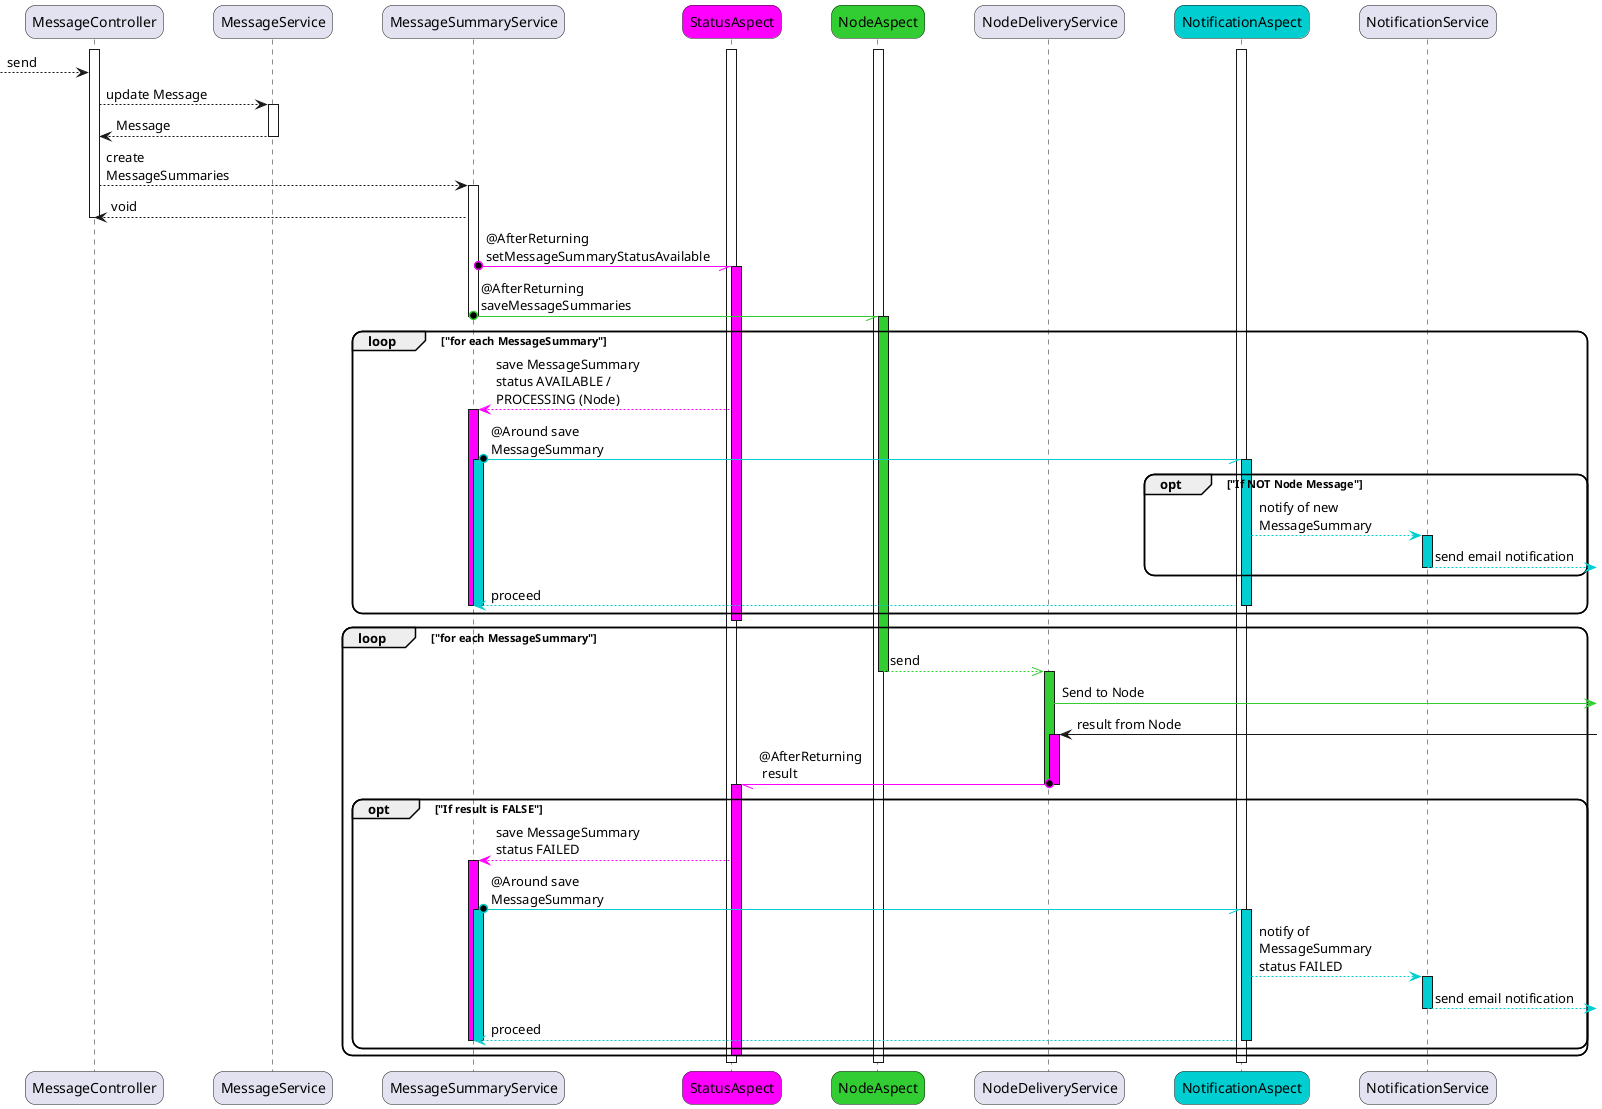 @startuml

skinparam Shadowing false
skinparam roundcorner 20
skinparam maxmessagesize 150

skinparam ParticipantPadding 20
skinparam BoxPadding 10
skinparam SequenceBoxBackgroundColor AliceBlue
skinparam ActorBorderColor SaddleBrown

participant MessageController
participant MessageService
participant MessageSummaryService
participant StatusAspect #Magenta
participant NodeAspect #LimeGreen
participant NodeDeliveryService
participant NotificationAspect #DarkTurquoise
participant NotificationService

activate NotificationAspect
activate NodeAspect
activate StatusAspect
activate MessageController

--> MessageController : send
MessageController --> MessageService: update Message
activate MessageService

MessageController <-- MessageService: Message
deactivate MessageService

MessageController --> MessageSummaryService: create MessageSummaries

activate MessageSummaryService
MessageController <-- MessageSummaryService: void
deactivate MessageController

MessageSummaryService o-[#Magenta]// StatusAspect: @AfterReturning setMessageSummaryStatusAvailable
activate StatusAspect #Magenta

MessageSummaryService o-[#LimeGreen]// NodeAspect : @AfterReturning saveMessageSummaries
deactivate MessageSummaryService
activate NodeAspect #LimeGreen

loop "for each MessageSummary"
    MessageSummaryService <[#Magenta]-- StatusAspect: save MessageSummary status AVAILABLE / PROCESSING (Node)
    activate MessageSummaryService #Magenta
    MessageSummaryService o-[#DarkTurquoise]// NotificationAspect: @Around save MessageSummary

    activate MessageSummaryService #DarkTurquoise
    activate NotificationAspect #DarkTurquoise
    opt "If NOT Node Message"
        NotificationAspect --[#DarkTurquoise]> NotificationService: notify of new MessageSummary
        activate NotificationService #DarkTurquoise
        NotificationService --[#DarkTurquoise]> : send email notification
        deactivate NotificationService
    end
    MessageSummaryService <[#DarkTurquoise]-- NotificationAspect : proceed
    deactivate NotificationAspect
    deactivate MessageSummaryService

    deactivate MessageSummaryService
end
deactivate StatusAspect

activate NodeAspect #LimeGreen


loop "for each MessageSummary"
    NodeAspect --[#LimeGreen]>> NodeDeliveryService: send
    deactivate NodeAspect

    activate NodeDeliveryService #LimeGreen
    NodeDeliveryService -[#LimeGreen]> : Send to Node
    NodeDeliveryService <- : result from Node
    activate NodeDeliveryService #Magenta
    StatusAspect \\[#Magenta]-o NodeDeliveryService: @AfterReturning \n result
    deactivate NodeDeliveryService
    activate StatusAspect #Magenta
    deactivate NodeDeliveryService

    opt "If result is FALSE"
        MessageSummaryService <[#Magenta]-- StatusAspect: save MessageSummary status FAILED
        activate MessageSummaryService #Magenta


        MessageSummaryService o-[#DarkTurquoise]// NotificationAspect: @Around save MessageSummary
        activate MessageSummaryService #DarkTurquoise
        activate NotificationAspect #DarkTurquoise
        NotificationAspect --[#DarkTurquoise]> NotificationService: notify of MessageSummary status FAILED
        activate NotificationService #DarkTurquoise
        NotificationService --[#DarkTurquoise]> : send email notification
        deactivate NotificationService
        MessageSummaryService <[#DarkTurquoise]-- NotificationAspect : proceed
        deactivate MessageSummaryService
        deactivate NotificationAspect
        deactivate MessageSummaryService
    end
    deactivate StatusAspect
end

deactivate StatusAspect
deactivate NodeAspect
deactivate NotificationAspect

@enduml

